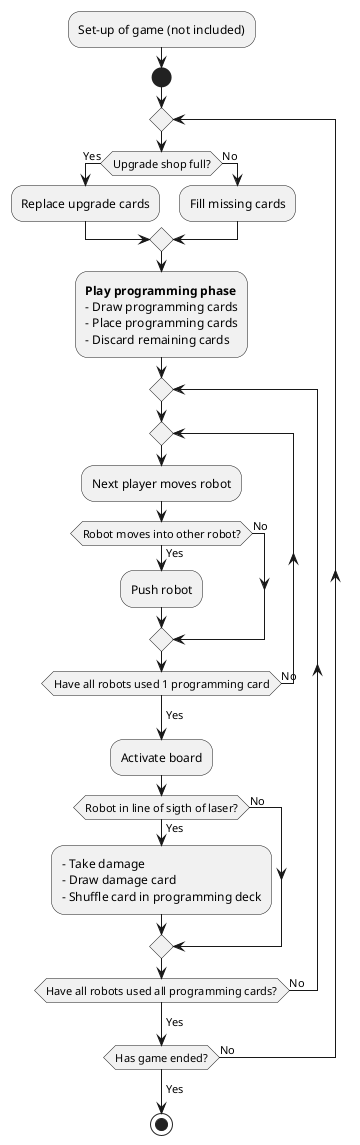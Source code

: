@startuml

:Set-up of game (not included);

start

repeat

if (Upgrade shop full?) then (Yes)
:Replace upgrade cards;
else (No)
:Fill missing cards;
endif

:**Play programming phase**
- Draw programming cards
- Place programming cards
- Discard remaining cards;

repeat
repeat
:Next player moves robot;
if (Robot moves into other robot?) then (Yes)
:Push robot;
else (No)
endif

repeat while (Have all robots used 1 programming card) is (No)
-> Yes;

:Activate board;
if (Robot in line of sigth of laser?) then (Yes)
:- Take damage
- Draw damage card
- Shuffle card in programming deck;
else (No);
endif

repeat while (Have all robots used all programming cards?) is (No)
-> Yes;
repeat while (Has game ended?) is (No)
-> Yes;
stop

@enduml